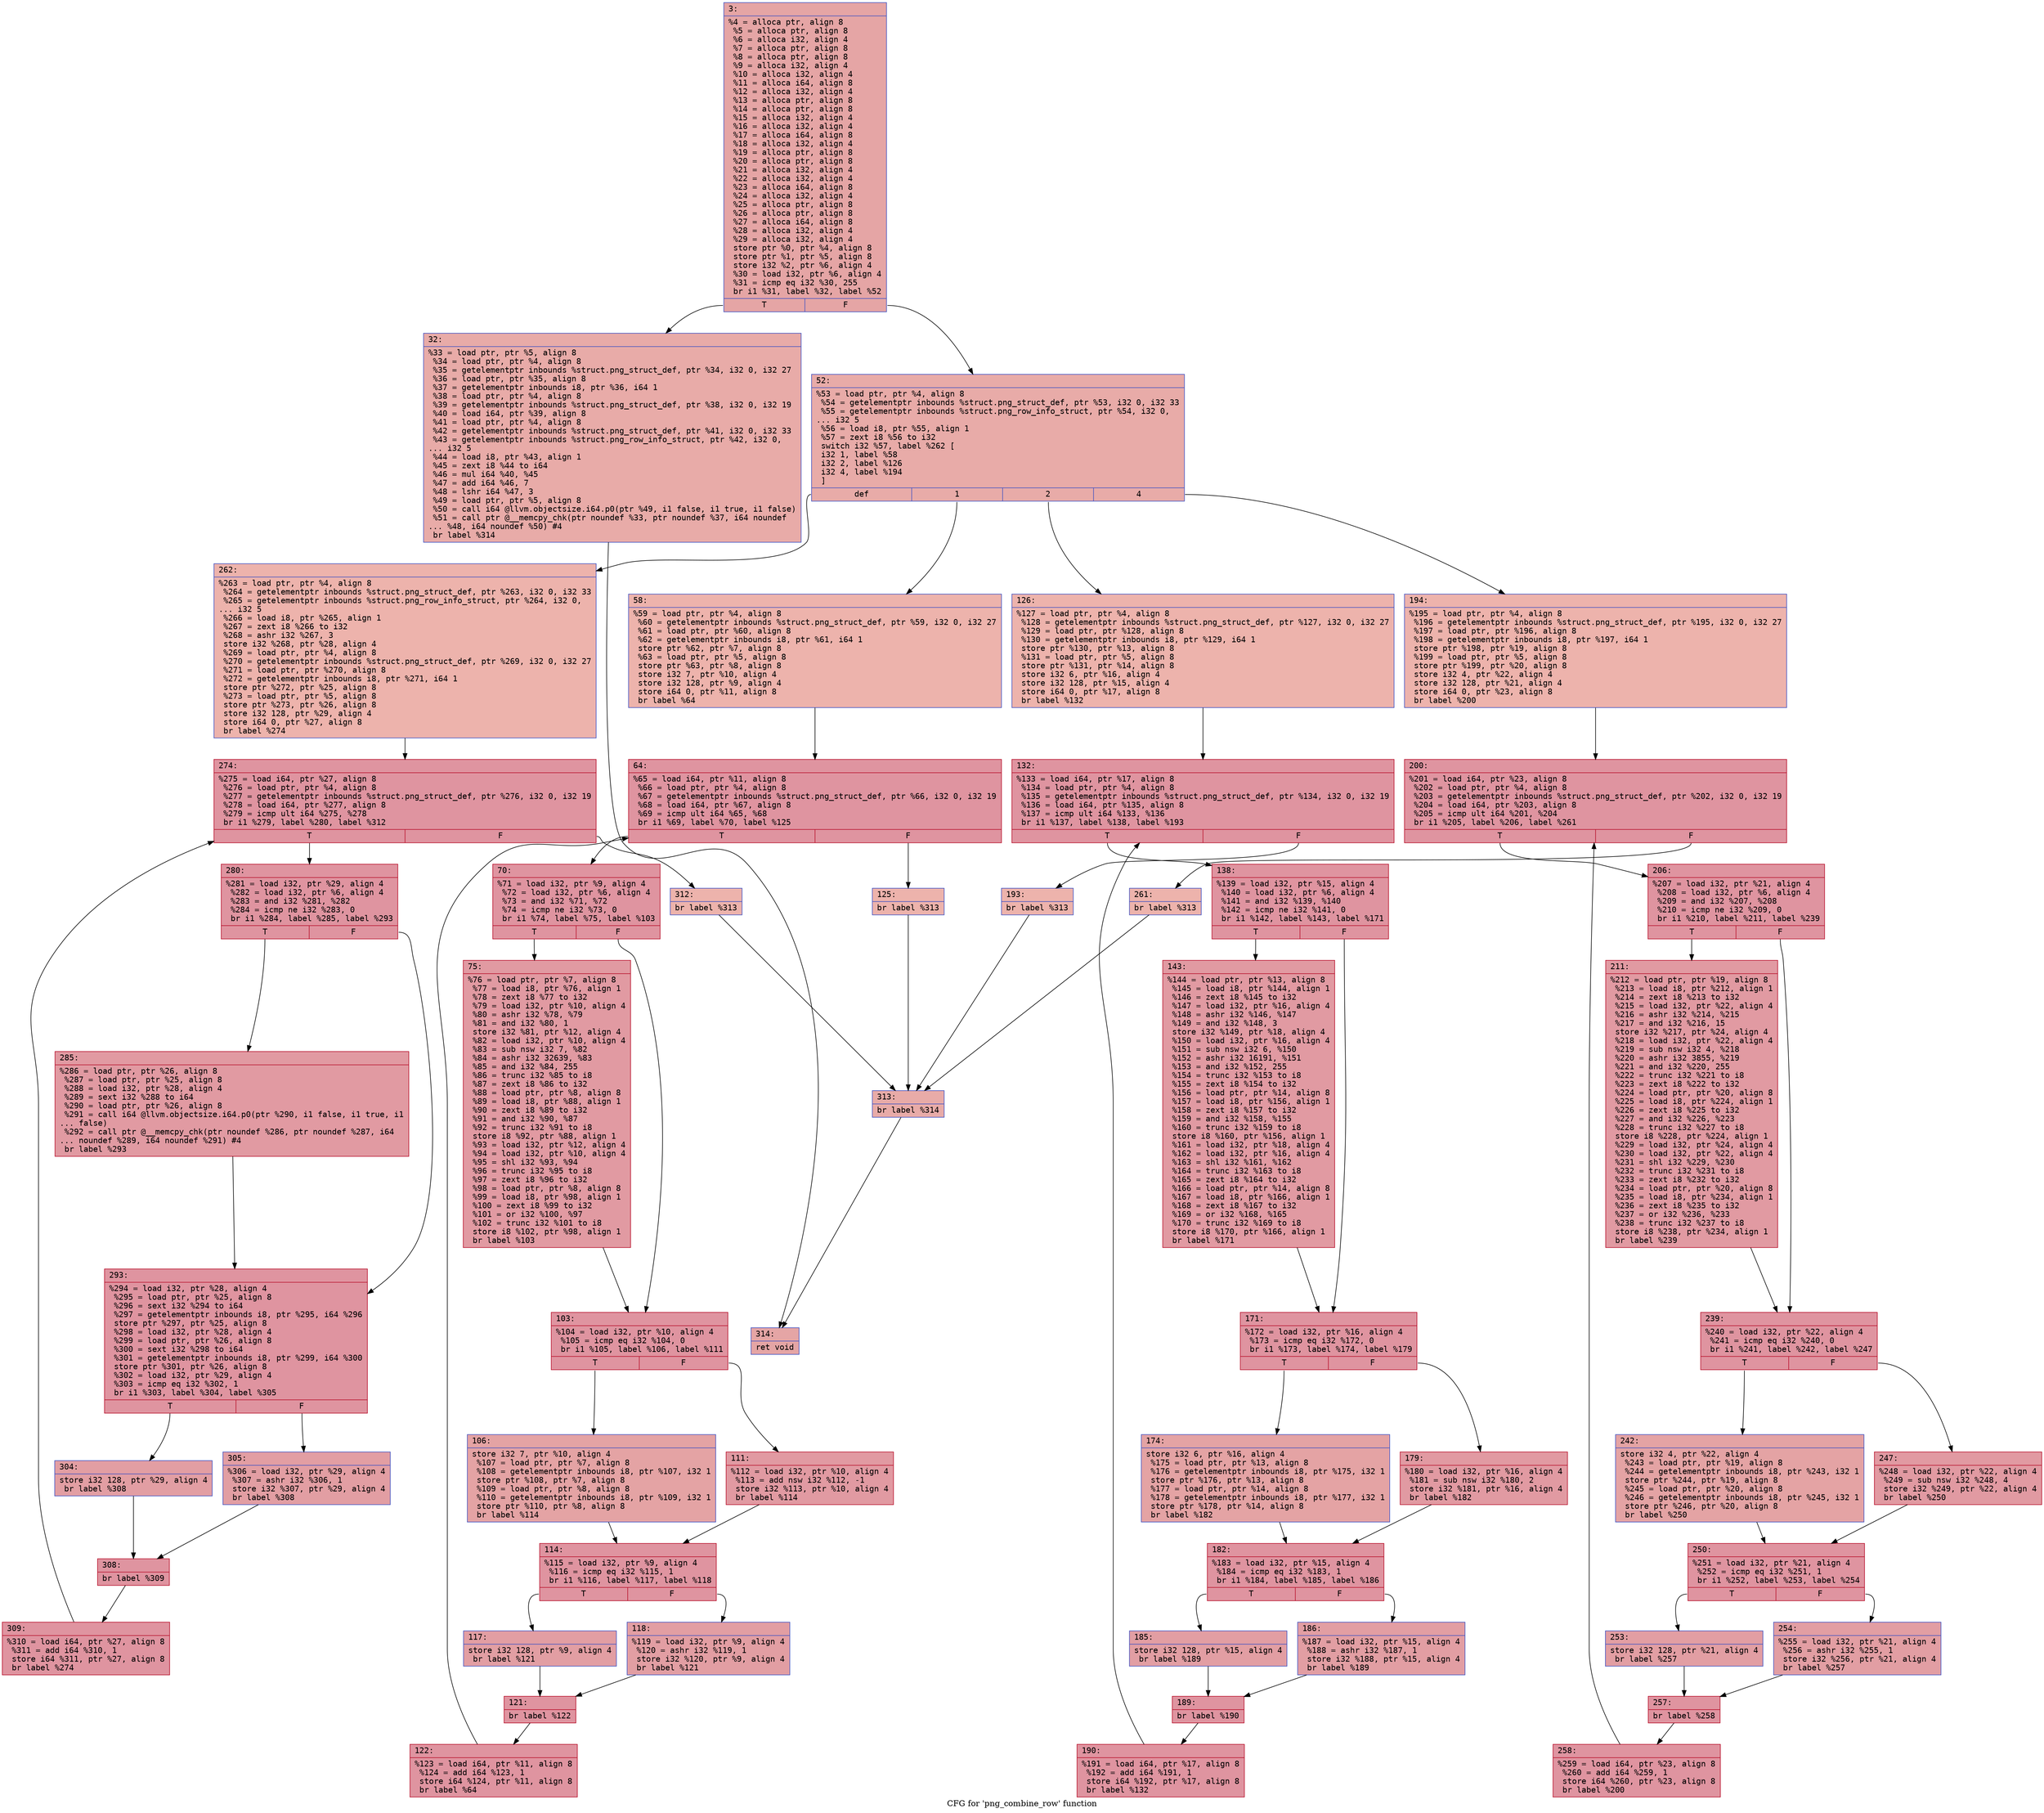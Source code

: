 digraph "CFG for 'png_combine_row' function" {
	label="CFG for 'png_combine_row' function";

	Node0x600001f7ebc0 [shape=record,color="#3d50c3ff", style=filled, fillcolor="#c5333470" fontname="Courier",label="{3:\l|  %4 = alloca ptr, align 8\l  %5 = alloca ptr, align 8\l  %6 = alloca i32, align 4\l  %7 = alloca ptr, align 8\l  %8 = alloca ptr, align 8\l  %9 = alloca i32, align 4\l  %10 = alloca i32, align 4\l  %11 = alloca i64, align 8\l  %12 = alloca i32, align 4\l  %13 = alloca ptr, align 8\l  %14 = alloca ptr, align 8\l  %15 = alloca i32, align 4\l  %16 = alloca i32, align 4\l  %17 = alloca i64, align 8\l  %18 = alloca i32, align 4\l  %19 = alloca ptr, align 8\l  %20 = alloca ptr, align 8\l  %21 = alloca i32, align 4\l  %22 = alloca i32, align 4\l  %23 = alloca i64, align 8\l  %24 = alloca i32, align 4\l  %25 = alloca ptr, align 8\l  %26 = alloca ptr, align 8\l  %27 = alloca i64, align 8\l  %28 = alloca i32, align 4\l  %29 = alloca i32, align 4\l  store ptr %0, ptr %4, align 8\l  store ptr %1, ptr %5, align 8\l  store i32 %2, ptr %6, align 4\l  %30 = load i32, ptr %6, align 4\l  %31 = icmp eq i32 %30, 255\l  br i1 %31, label %32, label %52\l|{<s0>T|<s1>F}}"];
	Node0x600001f7ebc0:s0 -> Node0x600001f7ecb0[tooltip="3 -> 32\nProbability 50.00%" ];
	Node0x600001f7ebc0:s1 -> Node0x600001f7ed00[tooltip="3 -> 52\nProbability 50.00%" ];
	Node0x600001f7ecb0 [shape=record,color="#3d50c3ff", style=filled, fillcolor="#cc403a70" fontname="Courier",label="{32:\l|  %33 = load ptr, ptr %5, align 8\l  %34 = load ptr, ptr %4, align 8\l  %35 = getelementptr inbounds %struct.png_struct_def, ptr %34, i32 0, i32 27\l  %36 = load ptr, ptr %35, align 8\l  %37 = getelementptr inbounds i8, ptr %36, i64 1\l  %38 = load ptr, ptr %4, align 8\l  %39 = getelementptr inbounds %struct.png_struct_def, ptr %38, i32 0, i32 19\l  %40 = load i64, ptr %39, align 8\l  %41 = load ptr, ptr %4, align 8\l  %42 = getelementptr inbounds %struct.png_struct_def, ptr %41, i32 0, i32 33\l  %43 = getelementptr inbounds %struct.png_row_info_struct, ptr %42, i32 0,\l... i32 5\l  %44 = load i8, ptr %43, align 1\l  %45 = zext i8 %44 to i64\l  %46 = mul i64 %40, %45\l  %47 = add i64 %46, 7\l  %48 = lshr i64 %47, 3\l  %49 = load ptr, ptr %5, align 8\l  %50 = call i64 @llvm.objectsize.i64.p0(ptr %49, i1 false, i1 true, i1 false)\l  %51 = call ptr @__memcpy_chk(ptr noundef %33, ptr noundef %37, i64 noundef\l... %48, i64 noundef %50) #4\l  br label %314\l}"];
	Node0x600001f7ecb0 -> Node0x600001f7fcf0[tooltip="32 -> 314\nProbability 100.00%" ];
	Node0x600001f7ed00 [shape=record,color="#3d50c3ff", style=filled, fillcolor="#cc403a70" fontname="Courier",label="{52:\l|  %53 = load ptr, ptr %4, align 8\l  %54 = getelementptr inbounds %struct.png_struct_def, ptr %53, i32 0, i32 33\l  %55 = getelementptr inbounds %struct.png_row_info_struct, ptr %54, i32 0,\l... i32 5\l  %56 = load i8, ptr %55, align 1\l  %57 = zext i8 %56 to i32\l  switch i32 %57, label %262 [\l    i32 1, label %58\l    i32 2, label %126\l    i32 4, label %194\l  ]\l|{<s0>def|<s1>1|<s2>2|<s3>4}}"];
	Node0x600001f7ed00:s0 -> Node0x600001f7f980[tooltip="52 -> 262\nProbability 25.00%" ];
	Node0x600001f7ed00:s1 -> Node0x600001f7ed50[tooltip="52 -> 58\nProbability 25.00%" ];
	Node0x600001f7ed00:s2 -> Node0x600001f7f160[tooltip="52 -> 126\nProbability 25.00%" ];
	Node0x600001f7ed00:s3 -> Node0x600001f7f570[tooltip="52 -> 194\nProbability 25.00%" ];
	Node0x600001f7ed50 [shape=record,color="#3d50c3ff", style=filled, fillcolor="#d6524470" fontname="Courier",label="{58:\l|  %59 = load ptr, ptr %4, align 8\l  %60 = getelementptr inbounds %struct.png_struct_def, ptr %59, i32 0, i32 27\l  %61 = load ptr, ptr %60, align 8\l  %62 = getelementptr inbounds i8, ptr %61, i64 1\l  store ptr %62, ptr %7, align 8\l  %63 = load ptr, ptr %5, align 8\l  store ptr %63, ptr %8, align 8\l  store i32 7, ptr %10, align 4\l  store i32 128, ptr %9, align 4\l  store i64 0, ptr %11, align 8\l  br label %64\l}"];
	Node0x600001f7ed50 -> Node0x600001f7eda0[tooltip="58 -> 64\nProbability 100.00%" ];
	Node0x600001f7eda0 [shape=record,color="#b70d28ff", style=filled, fillcolor="#b70d2870" fontname="Courier",label="{64:\l|  %65 = load i64, ptr %11, align 8\l  %66 = load ptr, ptr %4, align 8\l  %67 = getelementptr inbounds %struct.png_struct_def, ptr %66, i32 0, i32 19\l  %68 = load i64, ptr %67, align 8\l  %69 = icmp ult i64 %65, %68\l  br i1 %69, label %70, label %125\l|{<s0>T|<s1>F}}"];
	Node0x600001f7eda0:s0 -> Node0x600001f7edf0[tooltip="64 -> 70\nProbability 96.88%" ];
	Node0x600001f7eda0:s1 -> Node0x600001f7f110[tooltip="64 -> 125\nProbability 3.12%" ];
	Node0x600001f7edf0 [shape=record,color="#b70d28ff", style=filled, fillcolor="#b70d2870" fontname="Courier",label="{70:\l|  %71 = load i32, ptr %9, align 4\l  %72 = load i32, ptr %6, align 4\l  %73 = and i32 %71, %72\l  %74 = icmp ne i32 %73, 0\l  br i1 %74, label %75, label %103\l|{<s0>T|<s1>F}}"];
	Node0x600001f7edf0:s0 -> Node0x600001f7ee40[tooltip="70 -> 75\nProbability 62.50%" ];
	Node0x600001f7edf0:s1 -> Node0x600001f7ee90[tooltip="70 -> 103\nProbability 37.50%" ];
	Node0x600001f7ee40 [shape=record,color="#b70d28ff", style=filled, fillcolor="#bb1b2c70" fontname="Courier",label="{75:\l|  %76 = load ptr, ptr %7, align 8\l  %77 = load i8, ptr %76, align 1\l  %78 = zext i8 %77 to i32\l  %79 = load i32, ptr %10, align 4\l  %80 = ashr i32 %78, %79\l  %81 = and i32 %80, 1\l  store i32 %81, ptr %12, align 4\l  %82 = load i32, ptr %10, align 4\l  %83 = sub nsw i32 7, %82\l  %84 = ashr i32 32639, %83\l  %85 = and i32 %84, 255\l  %86 = trunc i32 %85 to i8\l  %87 = zext i8 %86 to i32\l  %88 = load ptr, ptr %8, align 8\l  %89 = load i8, ptr %88, align 1\l  %90 = zext i8 %89 to i32\l  %91 = and i32 %90, %87\l  %92 = trunc i32 %91 to i8\l  store i8 %92, ptr %88, align 1\l  %93 = load i32, ptr %12, align 4\l  %94 = load i32, ptr %10, align 4\l  %95 = shl i32 %93, %94\l  %96 = trunc i32 %95 to i8\l  %97 = zext i8 %96 to i32\l  %98 = load ptr, ptr %8, align 8\l  %99 = load i8, ptr %98, align 1\l  %100 = zext i8 %99 to i32\l  %101 = or i32 %100, %97\l  %102 = trunc i32 %101 to i8\l  store i8 %102, ptr %98, align 1\l  br label %103\l}"];
	Node0x600001f7ee40 -> Node0x600001f7ee90[tooltip="75 -> 103\nProbability 100.00%" ];
	Node0x600001f7ee90 [shape=record,color="#b70d28ff", style=filled, fillcolor="#b70d2870" fontname="Courier",label="{103:\l|  %104 = load i32, ptr %10, align 4\l  %105 = icmp eq i32 %104, 0\l  br i1 %105, label %106, label %111\l|{<s0>T|<s1>F}}"];
	Node0x600001f7ee90:s0 -> Node0x600001f7eee0[tooltip="103 -> 106\nProbability 37.50%" ];
	Node0x600001f7ee90:s1 -> Node0x600001f7ef30[tooltip="103 -> 111\nProbability 62.50%" ];
	Node0x600001f7eee0 [shape=record,color="#3d50c3ff", style=filled, fillcolor="#c32e3170" fontname="Courier",label="{106:\l|  store i32 7, ptr %10, align 4\l  %107 = load ptr, ptr %7, align 8\l  %108 = getelementptr inbounds i8, ptr %107, i32 1\l  store ptr %108, ptr %7, align 8\l  %109 = load ptr, ptr %8, align 8\l  %110 = getelementptr inbounds i8, ptr %109, i32 1\l  store ptr %110, ptr %8, align 8\l  br label %114\l}"];
	Node0x600001f7eee0 -> Node0x600001f7ef80[tooltip="106 -> 114\nProbability 100.00%" ];
	Node0x600001f7ef30 [shape=record,color="#b70d28ff", style=filled, fillcolor="#bb1b2c70" fontname="Courier",label="{111:\l|  %112 = load i32, ptr %10, align 4\l  %113 = add nsw i32 %112, -1\l  store i32 %113, ptr %10, align 4\l  br label %114\l}"];
	Node0x600001f7ef30 -> Node0x600001f7ef80[tooltip="111 -> 114\nProbability 100.00%" ];
	Node0x600001f7ef80 [shape=record,color="#b70d28ff", style=filled, fillcolor="#b70d2870" fontname="Courier",label="{114:\l|  %115 = load i32, ptr %9, align 4\l  %116 = icmp eq i32 %115, 1\l  br i1 %116, label %117, label %118\l|{<s0>T|<s1>F}}"];
	Node0x600001f7ef80:s0 -> Node0x600001f7efd0[tooltip="114 -> 117\nProbability 50.00%" ];
	Node0x600001f7ef80:s1 -> Node0x600001f7f020[tooltip="114 -> 118\nProbability 50.00%" ];
	Node0x600001f7efd0 [shape=record,color="#3d50c3ff", style=filled, fillcolor="#be242e70" fontname="Courier",label="{117:\l|  store i32 128, ptr %9, align 4\l  br label %121\l}"];
	Node0x600001f7efd0 -> Node0x600001f7f070[tooltip="117 -> 121\nProbability 100.00%" ];
	Node0x600001f7f020 [shape=record,color="#3d50c3ff", style=filled, fillcolor="#be242e70" fontname="Courier",label="{118:\l|  %119 = load i32, ptr %9, align 4\l  %120 = ashr i32 %119, 1\l  store i32 %120, ptr %9, align 4\l  br label %121\l}"];
	Node0x600001f7f020 -> Node0x600001f7f070[tooltip="118 -> 121\nProbability 100.00%" ];
	Node0x600001f7f070 [shape=record,color="#b70d28ff", style=filled, fillcolor="#b70d2870" fontname="Courier",label="{121:\l|  br label %122\l}"];
	Node0x600001f7f070 -> Node0x600001f7f0c0[tooltip="121 -> 122\nProbability 100.00%" ];
	Node0x600001f7f0c0 [shape=record,color="#b70d28ff", style=filled, fillcolor="#b70d2870" fontname="Courier",label="{122:\l|  %123 = load i64, ptr %11, align 8\l  %124 = add i64 %123, 1\l  store i64 %124, ptr %11, align 8\l  br label %64\l}"];
	Node0x600001f7f0c0 -> Node0x600001f7eda0[tooltip="122 -> 64\nProbability 100.00%" ];
	Node0x600001f7f110 [shape=record,color="#3d50c3ff", style=filled, fillcolor="#d6524470" fontname="Courier",label="{125:\l|  br label %313\l}"];
	Node0x600001f7f110 -> Node0x600001f7fca0[tooltip="125 -> 313\nProbability 100.00%" ];
	Node0x600001f7f160 [shape=record,color="#3d50c3ff", style=filled, fillcolor="#d6524470" fontname="Courier",label="{126:\l|  %127 = load ptr, ptr %4, align 8\l  %128 = getelementptr inbounds %struct.png_struct_def, ptr %127, i32 0, i32 27\l  %129 = load ptr, ptr %128, align 8\l  %130 = getelementptr inbounds i8, ptr %129, i64 1\l  store ptr %130, ptr %13, align 8\l  %131 = load ptr, ptr %5, align 8\l  store ptr %131, ptr %14, align 8\l  store i32 6, ptr %16, align 4\l  store i32 128, ptr %15, align 4\l  store i64 0, ptr %17, align 8\l  br label %132\l}"];
	Node0x600001f7f160 -> Node0x600001f7f1b0[tooltip="126 -> 132\nProbability 100.00%" ];
	Node0x600001f7f1b0 [shape=record,color="#b70d28ff", style=filled, fillcolor="#b70d2870" fontname="Courier",label="{132:\l|  %133 = load i64, ptr %17, align 8\l  %134 = load ptr, ptr %4, align 8\l  %135 = getelementptr inbounds %struct.png_struct_def, ptr %134, i32 0, i32 19\l  %136 = load i64, ptr %135, align 8\l  %137 = icmp ult i64 %133, %136\l  br i1 %137, label %138, label %193\l|{<s0>T|<s1>F}}"];
	Node0x600001f7f1b0:s0 -> Node0x600001f7f200[tooltip="132 -> 138\nProbability 96.88%" ];
	Node0x600001f7f1b0:s1 -> Node0x600001f7f520[tooltip="132 -> 193\nProbability 3.12%" ];
	Node0x600001f7f200 [shape=record,color="#b70d28ff", style=filled, fillcolor="#b70d2870" fontname="Courier",label="{138:\l|  %139 = load i32, ptr %15, align 4\l  %140 = load i32, ptr %6, align 4\l  %141 = and i32 %139, %140\l  %142 = icmp ne i32 %141, 0\l  br i1 %142, label %143, label %171\l|{<s0>T|<s1>F}}"];
	Node0x600001f7f200:s0 -> Node0x600001f7f250[tooltip="138 -> 143\nProbability 62.50%" ];
	Node0x600001f7f200:s1 -> Node0x600001f7f2a0[tooltip="138 -> 171\nProbability 37.50%" ];
	Node0x600001f7f250 [shape=record,color="#b70d28ff", style=filled, fillcolor="#bb1b2c70" fontname="Courier",label="{143:\l|  %144 = load ptr, ptr %13, align 8\l  %145 = load i8, ptr %144, align 1\l  %146 = zext i8 %145 to i32\l  %147 = load i32, ptr %16, align 4\l  %148 = ashr i32 %146, %147\l  %149 = and i32 %148, 3\l  store i32 %149, ptr %18, align 4\l  %150 = load i32, ptr %16, align 4\l  %151 = sub nsw i32 6, %150\l  %152 = ashr i32 16191, %151\l  %153 = and i32 %152, 255\l  %154 = trunc i32 %153 to i8\l  %155 = zext i8 %154 to i32\l  %156 = load ptr, ptr %14, align 8\l  %157 = load i8, ptr %156, align 1\l  %158 = zext i8 %157 to i32\l  %159 = and i32 %158, %155\l  %160 = trunc i32 %159 to i8\l  store i8 %160, ptr %156, align 1\l  %161 = load i32, ptr %18, align 4\l  %162 = load i32, ptr %16, align 4\l  %163 = shl i32 %161, %162\l  %164 = trunc i32 %163 to i8\l  %165 = zext i8 %164 to i32\l  %166 = load ptr, ptr %14, align 8\l  %167 = load i8, ptr %166, align 1\l  %168 = zext i8 %167 to i32\l  %169 = or i32 %168, %165\l  %170 = trunc i32 %169 to i8\l  store i8 %170, ptr %166, align 1\l  br label %171\l}"];
	Node0x600001f7f250 -> Node0x600001f7f2a0[tooltip="143 -> 171\nProbability 100.00%" ];
	Node0x600001f7f2a0 [shape=record,color="#b70d28ff", style=filled, fillcolor="#b70d2870" fontname="Courier",label="{171:\l|  %172 = load i32, ptr %16, align 4\l  %173 = icmp eq i32 %172, 0\l  br i1 %173, label %174, label %179\l|{<s0>T|<s1>F}}"];
	Node0x600001f7f2a0:s0 -> Node0x600001f7f2f0[tooltip="171 -> 174\nProbability 37.50%" ];
	Node0x600001f7f2a0:s1 -> Node0x600001f7f340[tooltip="171 -> 179\nProbability 62.50%" ];
	Node0x600001f7f2f0 [shape=record,color="#3d50c3ff", style=filled, fillcolor="#c32e3170" fontname="Courier",label="{174:\l|  store i32 6, ptr %16, align 4\l  %175 = load ptr, ptr %13, align 8\l  %176 = getelementptr inbounds i8, ptr %175, i32 1\l  store ptr %176, ptr %13, align 8\l  %177 = load ptr, ptr %14, align 8\l  %178 = getelementptr inbounds i8, ptr %177, i32 1\l  store ptr %178, ptr %14, align 8\l  br label %182\l}"];
	Node0x600001f7f2f0 -> Node0x600001f7f390[tooltip="174 -> 182\nProbability 100.00%" ];
	Node0x600001f7f340 [shape=record,color="#b70d28ff", style=filled, fillcolor="#bb1b2c70" fontname="Courier",label="{179:\l|  %180 = load i32, ptr %16, align 4\l  %181 = sub nsw i32 %180, 2\l  store i32 %181, ptr %16, align 4\l  br label %182\l}"];
	Node0x600001f7f340 -> Node0x600001f7f390[tooltip="179 -> 182\nProbability 100.00%" ];
	Node0x600001f7f390 [shape=record,color="#b70d28ff", style=filled, fillcolor="#b70d2870" fontname="Courier",label="{182:\l|  %183 = load i32, ptr %15, align 4\l  %184 = icmp eq i32 %183, 1\l  br i1 %184, label %185, label %186\l|{<s0>T|<s1>F}}"];
	Node0x600001f7f390:s0 -> Node0x600001f7f3e0[tooltip="182 -> 185\nProbability 50.00%" ];
	Node0x600001f7f390:s1 -> Node0x600001f7f430[tooltip="182 -> 186\nProbability 50.00%" ];
	Node0x600001f7f3e0 [shape=record,color="#3d50c3ff", style=filled, fillcolor="#be242e70" fontname="Courier",label="{185:\l|  store i32 128, ptr %15, align 4\l  br label %189\l}"];
	Node0x600001f7f3e0 -> Node0x600001f7f480[tooltip="185 -> 189\nProbability 100.00%" ];
	Node0x600001f7f430 [shape=record,color="#3d50c3ff", style=filled, fillcolor="#be242e70" fontname="Courier",label="{186:\l|  %187 = load i32, ptr %15, align 4\l  %188 = ashr i32 %187, 1\l  store i32 %188, ptr %15, align 4\l  br label %189\l}"];
	Node0x600001f7f430 -> Node0x600001f7f480[tooltip="186 -> 189\nProbability 100.00%" ];
	Node0x600001f7f480 [shape=record,color="#b70d28ff", style=filled, fillcolor="#b70d2870" fontname="Courier",label="{189:\l|  br label %190\l}"];
	Node0x600001f7f480 -> Node0x600001f7f4d0[tooltip="189 -> 190\nProbability 100.00%" ];
	Node0x600001f7f4d0 [shape=record,color="#b70d28ff", style=filled, fillcolor="#b70d2870" fontname="Courier",label="{190:\l|  %191 = load i64, ptr %17, align 8\l  %192 = add i64 %191, 1\l  store i64 %192, ptr %17, align 8\l  br label %132\l}"];
	Node0x600001f7f4d0 -> Node0x600001f7f1b0[tooltip="190 -> 132\nProbability 100.00%" ];
	Node0x600001f7f520 [shape=record,color="#3d50c3ff", style=filled, fillcolor="#d6524470" fontname="Courier",label="{193:\l|  br label %313\l}"];
	Node0x600001f7f520 -> Node0x600001f7fca0[tooltip="193 -> 313\nProbability 100.00%" ];
	Node0x600001f7f570 [shape=record,color="#3d50c3ff", style=filled, fillcolor="#d6524470" fontname="Courier",label="{194:\l|  %195 = load ptr, ptr %4, align 8\l  %196 = getelementptr inbounds %struct.png_struct_def, ptr %195, i32 0, i32 27\l  %197 = load ptr, ptr %196, align 8\l  %198 = getelementptr inbounds i8, ptr %197, i64 1\l  store ptr %198, ptr %19, align 8\l  %199 = load ptr, ptr %5, align 8\l  store ptr %199, ptr %20, align 8\l  store i32 4, ptr %22, align 4\l  store i32 128, ptr %21, align 4\l  store i64 0, ptr %23, align 8\l  br label %200\l}"];
	Node0x600001f7f570 -> Node0x600001f7f5c0[tooltip="194 -> 200\nProbability 100.00%" ];
	Node0x600001f7f5c0 [shape=record,color="#b70d28ff", style=filled, fillcolor="#b70d2870" fontname="Courier",label="{200:\l|  %201 = load i64, ptr %23, align 8\l  %202 = load ptr, ptr %4, align 8\l  %203 = getelementptr inbounds %struct.png_struct_def, ptr %202, i32 0, i32 19\l  %204 = load i64, ptr %203, align 8\l  %205 = icmp ult i64 %201, %204\l  br i1 %205, label %206, label %261\l|{<s0>T|<s1>F}}"];
	Node0x600001f7f5c0:s0 -> Node0x600001f7f610[tooltip="200 -> 206\nProbability 96.88%" ];
	Node0x600001f7f5c0:s1 -> Node0x600001f7f930[tooltip="200 -> 261\nProbability 3.12%" ];
	Node0x600001f7f610 [shape=record,color="#b70d28ff", style=filled, fillcolor="#b70d2870" fontname="Courier",label="{206:\l|  %207 = load i32, ptr %21, align 4\l  %208 = load i32, ptr %6, align 4\l  %209 = and i32 %207, %208\l  %210 = icmp ne i32 %209, 0\l  br i1 %210, label %211, label %239\l|{<s0>T|<s1>F}}"];
	Node0x600001f7f610:s0 -> Node0x600001f7f660[tooltip="206 -> 211\nProbability 62.50%" ];
	Node0x600001f7f610:s1 -> Node0x600001f7f6b0[tooltip="206 -> 239\nProbability 37.50%" ];
	Node0x600001f7f660 [shape=record,color="#b70d28ff", style=filled, fillcolor="#bb1b2c70" fontname="Courier",label="{211:\l|  %212 = load ptr, ptr %19, align 8\l  %213 = load i8, ptr %212, align 1\l  %214 = zext i8 %213 to i32\l  %215 = load i32, ptr %22, align 4\l  %216 = ashr i32 %214, %215\l  %217 = and i32 %216, 15\l  store i32 %217, ptr %24, align 4\l  %218 = load i32, ptr %22, align 4\l  %219 = sub nsw i32 4, %218\l  %220 = ashr i32 3855, %219\l  %221 = and i32 %220, 255\l  %222 = trunc i32 %221 to i8\l  %223 = zext i8 %222 to i32\l  %224 = load ptr, ptr %20, align 8\l  %225 = load i8, ptr %224, align 1\l  %226 = zext i8 %225 to i32\l  %227 = and i32 %226, %223\l  %228 = trunc i32 %227 to i8\l  store i8 %228, ptr %224, align 1\l  %229 = load i32, ptr %24, align 4\l  %230 = load i32, ptr %22, align 4\l  %231 = shl i32 %229, %230\l  %232 = trunc i32 %231 to i8\l  %233 = zext i8 %232 to i32\l  %234 = load ptr, ptr %20, align 8\l  %235 = load i8, ptr %234, align 1\l  %236 = zext i8 %235 to i32\l  %237 = or i32 %236, %233\l  %238 = trunc i32 %237 to i8\l  store i8 %238, ptr %234, align 1\l  br label %239\l}"];
	Node0x600001f7f660 -> Node0x600001f7f6b0[tooltip="211 -> 239\nProbability 100.00%" ];
	Node0x600001f7f6b0 [shape=record,color="#b70d28ff", style=filled, fillcolor="#b70d2870" fontname="Courier",label="{239:\l|  %240 = load i32, ptr %22, align 4\l  %241 = icmp eq i32 %240, 0\l  br i1 %241, label %242, label %247\l|{<s0>T|<s1>F}}"];
	Node0x600001f7f6b0:s0 -> Node0x600001f7f700[tooltip="239 -> 242\nProbability 37.50%" ];
	Node0x600001f7f6b0:s1 -> Node0x600001f7f750[tooltip="239 -> 247\nProbability 62.50%" ];
	Node0x600001f7f700 [shape=record,color="#3d50c3ff", style=filled, fillcolor="#c32e3170" fontname="Courier",label="{242:\l|  store i32 4, ptr %22, align 4\l  %243 = load ptr, ptr %19, align 8\l  %244 = getelementptr inbounds i8, ptr %243, i32 1\l  store ptr %244, ptr %19, align 8\l  %245 = load ptr, ptr %20, align 8\l  %246 = getelementptr inbounds i8, ptr %245, i32 1\l  store ptr %246, ptr %20, align 8\l  br label %250\l}"];
	Node0x600001f7f700 -> Node0x600001f7f7a0[tooltip="242 -> 250\nProbability 100.00%" ];
	Node0x600001f7f750 [shape=record,color="#b70d28ff", style=filled, fillcolor="#bb1b2c70" fontname="Courier",label="{247:\l|  %248 = load i32, ptr %22, align 4\l  %249 = sub nsw i32 %248, 4\l  store i32 %249, ptr %22, align 4\l  br label %250\l}"];
	Node0x600001f7f750 -> Node0x600001f7f7a0[tooltip="247 -> 250\nProbability 100.00%" ];
	Node0x600001f7f7a0 [shape=record,color="#b70d28ff", style=filled, fillcolor="#b70d2870" fontname="Courier",label="{250:\l|  %251 = load i32, ptr %21, align 4\l  %252 = icmp eq i32 %251, 1\l  br i1 %252, label %253, label %254\l|{<s0>T|<s1>F}}"];
	Node0x600001f7f7a0:s0 -> Node0x600001f7f7f0[tooltip="250 -> 253\nProbability 50.00%" ];
	Node0x600001f7f7a0:s1 -> Node0x600001f7f840[tooltip="250 -> 254\nProbability 50.00%" ];
	Node0x600001f7f7f0 [shape=record,color="#3d50c3ff", style=filled, fillcolor="#be242e70" fontname="Courier",label="{253:\l|  store i32 128, ptr %21, align 4\l  br label %257\l}"];
	Node0x600001f7f7f0 -> Node0x600001f7f890[tooltip="253 -> 257\nProbability 100.00%" ];
	Node0x600001f7f840 [shape=record,color="#3d50c3ff", style=filled, fillcolor="#be242e70" fontname="Courier",label="{254:\l|  %255 = load i32, ptr %21, align 4\l  %256 = ashr i32 %255, 1\l  store i32 %256, ptr %21, align 4\l  br label %257\l}"];
	Node0x600001f7f840 -> Node0x600001f7f890[tooltip="254 -> 257\nProbability 100.00%" ];
	Node0x600001f7f890 [shape=record,color="#b70d28ff", style=filled, fillcolor="#b70d2870" fontname="Courier",label="{257:\l|  br label %258\l}"];
	Node0x600001f7f890 -> Node0x600001f7f8e0[tooltip="257 -> 258\nProbability 100.00%" ];
	Node0x600001f7f8e0 [shape=record,color="#b70d28ff", style=filled, fillcolor="#b70d2870" fontname="Courier",label="{258:\l|  %259 = load i64, ptr %23, align 8\l  %260 = add i64 %259, 1\l  store i64 %260, ptr %23, align 8\l  br label %200\l}"];
	Node0x600001f7f8e0 -> Node0x600001f7f5c0[tooltip="258 -> 200\nProbability 100.00%" ];
	Node0x600001f7f930 [shape=record,color="#3d50c3ff", style=filled, fillcolor="#d6524470" fontname="Courier",label="{261:\l|  br label %313\l}"];
	Node0x600001f7f930 -> Node0x600001f7fca0[tooltip="261 -> 313\nProbability 100.00%" ];
	Node0x600001f7f980 [shape=record,color="#3d50c3ff", style=filled, fillcolor="#d6524470" fontname="Courier",label="{262:\l|  %263 = load ptr, ptr %4, align 8\l  %264 = getelementptr inbounds %struct.png_struct_def, ptr %263, i32 0, i32 33\l  %265 = getelementptr inbounds %struct.png_row_info_struct, ptr %264, i32 0,\l... i32 5\l  %266 = load i8, ptr %265, align 1\l  %267 = zext i8 %266 to i32\l  %268 = ashr i32 %267, 3\l  store i32 %268, ptr %28, align 4\l  %269 = load ptr, ptr %4, align 8\l  %270 = getelementptr inbounds %struct.png_struct_def, ptr %269, i32 0, i32 27\l  %271 = load ptr, ptr %270, align 8\l  %272 = getelementptr inbounds i8, ptr %271, i64 1\l  store ptr %272, ptr %25, align 8\l  %273 = load ptr, ptr %5, align 8\l  store ptr %273, ptr %26, align 8\l  store i32 128, ptr %29, align 4\l  store i64 0, ptr %27, align 8\l  br label %274\l}"];
	Node0x600001f7f980 -> Node0x600001f7f9d0[tooltip="262 -> 274\nProbability 100.00%" ];
	Node0x600001f7f9d0 [shape=record,color="#b70d28ff", style=filled, fillcolor="#b70d2870" fontname="Courier",label="{274:\l|  %275 = load i64, ptr %27, align 8\l  %276 = load ptr, ptr %4, align 8\l  %277 = getelementptr inbounds %struct.png_struct_def, ptr %276, i32 0, i32 19\l  %278 = load i64, ptr %277, align 8\l  %279 = icmp ult i64 %275, %278\l  br i1 %279, label %280, label %312\l|{<s0>T|<s1>F}}"];
	Node0x600001f7f9d0:s0 -> Node0x600001f7fa20[tooltip="274 -> 280\nProbability 96.88%" ];
	Node0x600001f7f9d0:s1 -> Node0x600001f7fc50[tooltip="274 -> 312\nProbability 3.12%" ];
	Node0x600001f7fa20 [shape=record,color="#b70d28ff", style=filled, fillcolor="#b70d2870" fontname="Courier",label="{280:\l|  %281 = load i32, ptr %29, align 4\l  %282 = load i32, ptr %6, align 4\l  %283 = and i32 %281, %282\l  %284 = icmp ne i32 %283, 0\l  br i1 %284, label %285, label %293\l|{<s0>T|<s1>F}}"];
	Node0x600001f7fa20:s0 -> Node0x600001f7fa70[tooltip="280 -> 285\nProbability 62.50%" ];
	Node0x600001f7fa20:s1 -> Node0x600001f7fac0[tooltip="280 -> 293\nProbability 37.50%" ];
	Node0x600001f7fa70 [shape=record,color="#b70d28ff", style=filled, fillcolor="#bb1b2c70" fontname="Courier",label="{285:\l|  %286 = load ptr, ptr %26, align 8\l  %287 = load ptr, ptr %25, align 8\l  %288 = load i32, ptr %28, align 4\l  %289 = sext i32 %288 to i64\l  %290 = load ptr, ptr %26, align 8\l  %291 = call i64 @llvm.objectsize.i64.p0(ptr %290, i1 false, i1 true, i1\l... false)\l  %292 = call ptr @__memcpy_chk(ptr noundef %286, ptr noundef %287, i64\l... noundef %289, i64 noundef %291) #4\l  br label %293\l}"];
	Node0x600001f7fa70 -> Node0x600001f7fac0[tooltip="285 -> 293\nProbability 100.00%" ];
	Node0x600001f7fac0 [shape=record,color="#b70d28ff", style=filled, fillcolor="#b70d2870" fontname="Courier",label="{293:\l|  %294 = load i32, ptr %28, align 4\l  %295 = load ptr, ptr %25, align 8\l  %296 = sext i32 %294 to i64\l  %297 = getelementptr inbounds i8, ptr %295, i64 %296\l  store ptr %297, ptr %25, align 8\l  %298 = load i32, ptr %28, align 4\l  %299 = load ptr, ptr %26, align 8\l  %300 = sext i32 %298 to i64\l  %301 = getelementptr inbounds i8, ptr %299, i64 %300\l  store ptr %301, ptr %26, align 8\l  %302 = load i32, ptr %29, align 4\l  %303 = icmp eq i32 %302, 1\l  br i1 %303, label %304, label %305\l|{<s0>T|<s1>F}}"];
	Node0x600001f7fac0:s0 -> Node0x600001f7fb10[tooltip="293 -> 304\nProbability 50.00%" ];
	Node0x600001f7fac0:s1 -> Node0x600001f7fb60[tooltip="293 -> 305\nProbability 50.00%" ];
	Node0x600001f7fb10 [shape=record,color="#3d50c3ff", style=filled, fillcolor="#be242e70" fontname="Courier",label="{304:\l|  store i32 128, ptr %29, align 4\l  br label %308\l}"];
	Node0x600001f7fb10 -> Node0x600001f7fbb0[tooltip="304 -> 308\nProbability 100.00%" ];
	Node0x600001f7fb60 [shape=record,color="#3d50c3ff", style=filled, fillcolor="#be242e70" fontname="Courier",label="{305:\l|  %306 = load i32, ptr %29, align 4\l  %307 = ashr i32 %306, 1\l  store i32 %307, ptr %29, align 4\l  br label %308\l}"];
	Node0x600001f7fb60 -> Node0x600001f7fbb0[tooltip="305 -> 308\nProbability 100.00%" ];
	Node0x600001f7fbb0 [shape=record,color="#b70d28ff", style=filled, fillcolor="#b70d2870" fontname="Courier",label="{308:\l|  br label %309\l}"];
	Node0x600001f7fbb0 -> Node0x600001f7fc00[tooltip="308 -> 309\nProbability 100.00%" ];
	Node0x600001f7fc00 [shape=record,color="#b70d28ff", style=filled, fillcolor="#b70d2870" fontname="Courier",label="{309:\l|  %310 = load i64, ptr %27, align 8\l  %311 = add i64 %310, 1\l  store i64 %311, ptr %27, align 8\l  br label %274\l}"];
	Node0x600001f7fc00 -> Node0x600001f7f9d0[tooltip="309 -> 274\nProbability 100.00%" ];
	Node0x600001f7fc50 [shape=record,color="#3d50c3ff", style=filled, fillcolor="#d6524470" fontname="Courier",label="{312:\l|  br label %313\l}"];
	Node0x600001f7fc50 -> Node0x600001f7fca0[tooltip="312 -> 313\nProbability 100.00%" ];
	Node0x600001f7fca0 [shape=record,color="#3d50c3ff", style=filled, fillcolor="#cc403a70" fontname="Courier",label="{313:\l|  br label %314\l}"];
	Node0x600001f7fca0 -> Node0x600001f7fcf0[tooltip="313 -> 314\nProbability 100.00%" ];
	Node0x600001f7fcf0 [shape=record,color="#3d50c3ff", style=filled, fillcolor="#c5333470" fontname="Courier",label="{314:\l|  ret void\l}"];
}
